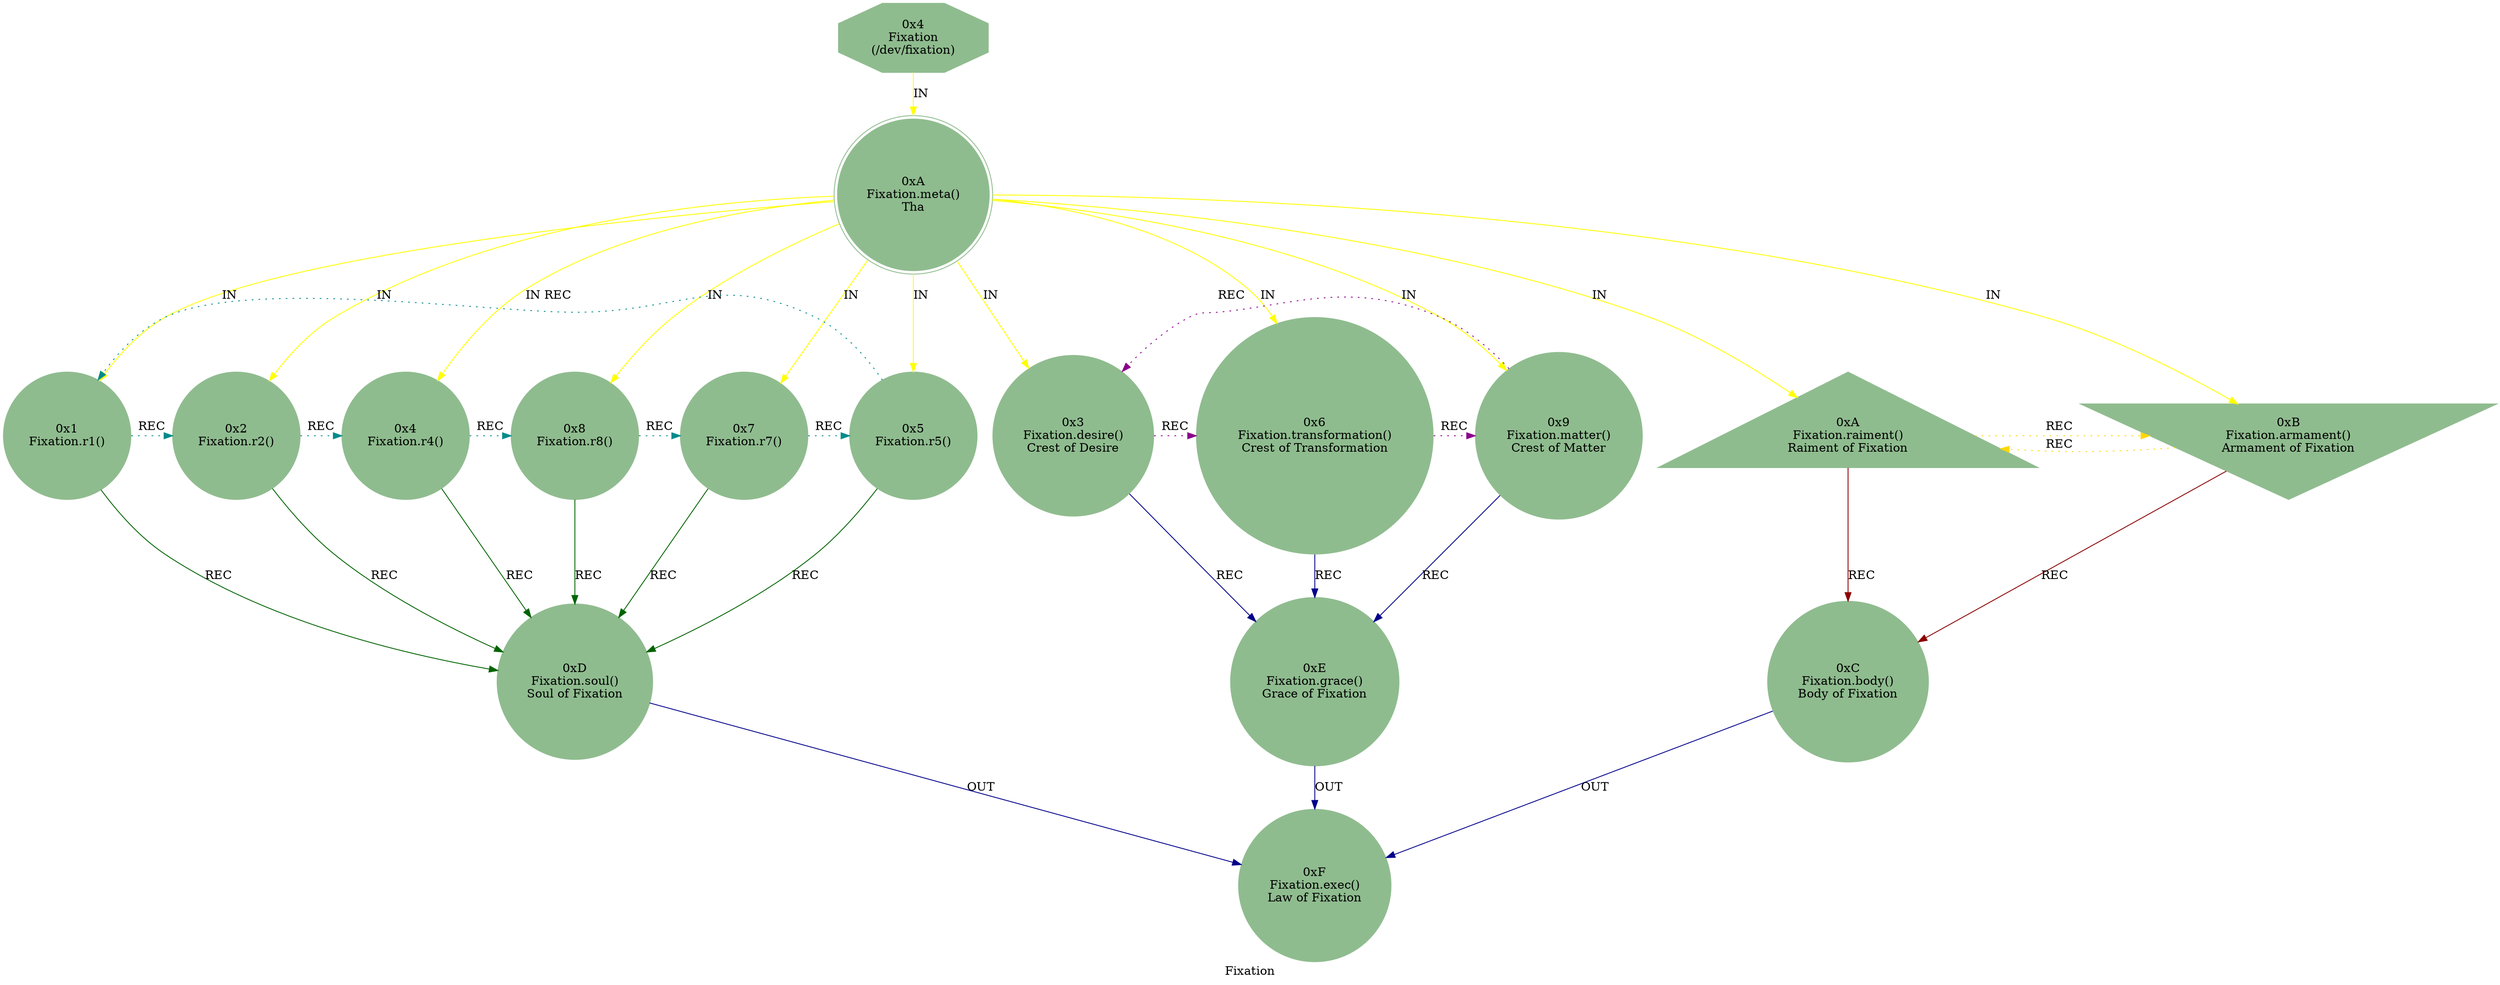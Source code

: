 strict digraph G {
    label = "Fixation";
    style = filled;
    color = blue;
    comment = "";
    node [shape = polygon; sides = 8; style = filled; color = darkseagreen;];
    
    spark_4_mythos_t [label = "0x4\nFixation\n(/dev/fixation)";];
    
    // r0::meta();r1,r2,r4,r8,r7,r5;r3,r6,r;ra::receive(),rb::send(),rc::dispatch(),rd::commit(),re::serve(),rf::exec()
    spark_0_fixation_t [label = "0xA\nFixation.meta()\nTha";shape = doublecircle;comment = "";];
    spark_1_fixation_t [label = "0x1\nFixation.r1()\n";shape = circle;comment = "";];
    spark_2_fixation_t [label = "0x2\nFixation.r2()\n";shape = circle;comment = "";];
    spark_4_fixation_t [label = "0x4\nFixation.r4()\n";shape = circle;comment = "";];
    spark_8_fixation_t [label = "0x8\nFixation.r8()\n";shape = circle;comment = "";];
    spark_7_fixation_t [label = "0x7\nFixation.r7()\n";shape = circle;comment = "";];
    spark_5_fixation_t [label = "0x5\nFixation.r5()\n";shape = circle;comment = "";];
    spark_3_fixation_t [label = "0x3\nFixation.desire()\nCrest of Desire";shape = circle;comment = "";];
    spark_6_fixation_t [label = "0x6\nFixation.transformation()\nCrest of Transformation";shape = circle;comment = "";];
    spark_9_fixation_t [label = "0x9\nFixation.matter()\nCrest of Matter";shape = circle;comment = "";];
    spark_a_fixation_t [label = "0xA\nFixation.raiment()\nRaiment of Fixation";shape = triangle;comment = "";];
    spark_b_fixation_t [label = "0xB\nFixation.armament()\nArmament of Fixation";shape = invtriangle;comment = "";];
    spark_c_fixation_t [label = "0xC\nFixation.body()\nBody of Fixation";shape = circle;comment = "";];
    spark_d_fixation_t [label = "0xD\nFixation.soul()\nSoul of Fixation";shape = circle;comment = "";];
    spark_e_fixation_t [label = "0xE\nFixation.grace()\nGrace of Fixation";shape = circle;comment = "";];
    spark_f_fixation_t [label = "0xF\nFixation.exec()\nLaw of Fixation";shape = circle;comment = "";];
    
    // IN = Input
    // OUT = Output
    // REC = Recursion
    spark_4_mythos_t -> spark_0_fixation_t -> {spark_a_fixation_t spark_b_fixation_t spark_1_fixation_t spark_2_fixation_t spark_3_fixation_t spark_4_fixation_t spark_5_fixation_t spark_6_fixation_t spark_7_fixation_t spark_8_fixation_t spark_9_fixation_t} [label = "IN"; color = yellow; comment = "";];
    
    {spark_a_fixation_t spark_b_fixation_t} -> spark_c_fixation_t [label = "REC"; color = darkred; comment = "";];
    {spark_1_fixation_t spark_2_fixation_t spark_4_fixation_t spark_8_fixation_t spark_7_fixation_t spark_5_fixation_t} -> spark_d_fixation_t [label = "REC"; color = darkgreen; comment = "";];
    {spark_3_fixation_t spark_6_fixation_t spark_9_fixation_t} -> spark_e_fixation_t [label = "REC"; color = darkblue; comment = "";];
    
    spark_1_fixation_t -> spark_2_fixation_t -> spark_4_fixation_t -> spark_8_fixation_t -> spark_7_fixation_t -> spark_5_fixation_t -> spark_1_fixation_t [label = "REC"; color = darkcyan; comment = ""; style = dotted; constraint = false;];
    spark_3_fixation_t -> spark_6_fixation_t -> spark_9_fixation_t -> spark_3_fixation_t [label = "REC"; color = darkmagenta; comment = ""; style = dotted; constraint = false;];
    spark_a_fixation_t -> spark_b_fixation_t -> spark_a_fixation_t [label = "REC"; color = gold; comment = ""; style = dotted; constraint = false;];
    
    {spark_c_fixation_t spark_d_fixation_t spark_e_fixation_t} -> spark_f_fixation_t [label = "OUT"; color = darkblue; comment = "";];
}